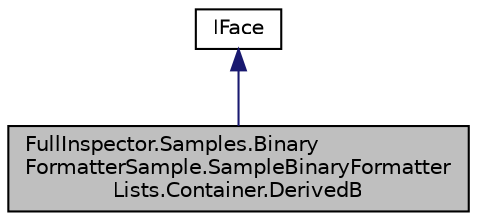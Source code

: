 digraph "FullInspector.Samples.BinaryFormatterSample.SampleBinaryFormatterLists.Container.DerivedB"
{
  edge [fontname="Helvetica",fontsize="10",labelfontname="Helvetica",labelfontsize="10"];
  node [fontname="Helvetica",fontsize="10",shape=record];
  Node1 [label="FullInspector.Samples.Binary\lFormatterSample.SampleBinaryFormatter\lLists.Container.DerivedB",height=0.2,width=0.4,color="black", fillcolor="grey75", style="filled" fontcolor="black"];
  Node2 -> Node1 [dir="back",color="midnightblue",fontsize="10",style="solid",fontname="Helvetica"];
  Node2 [label="IFace",height=0.2,width=0.4,color="black", fillcolor="white", style="filled",URL="$interface_full_inspector_1_1_samples_1_1_binary_formatter_sample_1_1_sample_binary_formatter_lists_1_1_container_1_1_i_face.html"];
}
